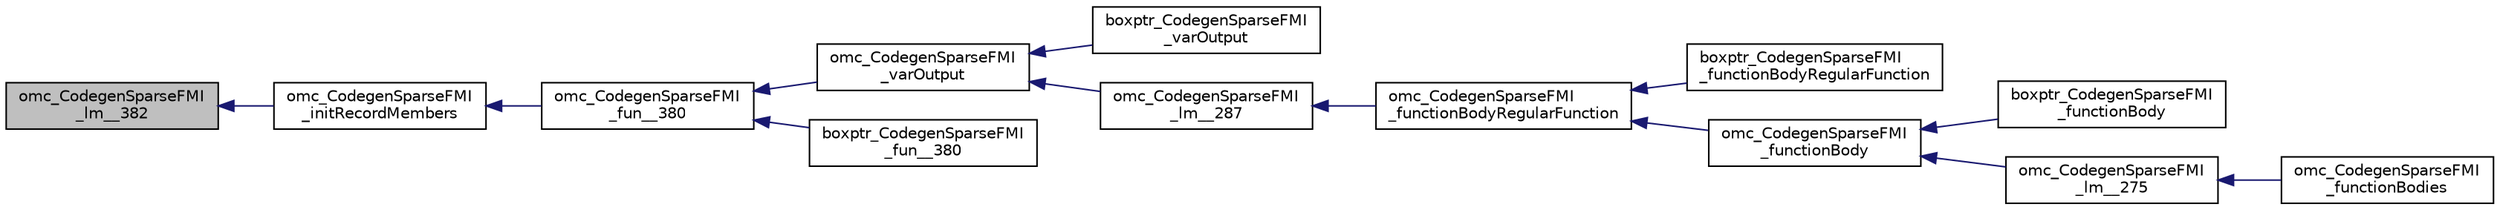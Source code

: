 digraph "omc_CodegenSparseFMI_lm__382"
{
  edge [fontname="Helvetica",fontsize="10",labelfontname="Helvetica",labelfontsize="10"];
  node [fontname="Helvetica",fontsize="10",shape=record];
  rankdir="LR";
  Node191405 [label="omc_CodegenSparseFMI\l_lm__382",height=0.2,width=0.4,color="black", fillcolor="grey75", style="filled", fontcolor="black"];
  Node191405 -> Node191406 [dir="back",color="midnightblue",fontsize="10",style="solid",fontname="Helvetica"];
  Node191406 [label="omc_CodegenSparseFMI\l_initRecordMembers",height=0.2,width=0.4,color="black", fillcolor="white", style="filled",URL="$da/d88/_codegen_sparse_f_m_i_8h.html#affad44c36c33b4fbcf4ce922a3fb7007"];
  Node191406 -> Node191407 [dir="back",color="midnightblue",fontsize="10",style="solid",fontname="Helvetica"];
  Node191407 [label="omc_CodegenSparseFMI\l_fun__380",height=0.2,width=0.4,color="black", fillcolor="white", style="filled",URL="$d1/d2e/_codegen_sparse_f_m_i_8c.html#aaa911d9974a0c23a0f19b3d145ceb68a"];
  Node191407 -> Node191408 [dir="back",color="midnightblue",fontsize="10",style="solid",fontname="Helvetica"];
  Node191408 [label="omc_CodegenSparseFMI\l_varOutput",height=0.2,width=0.4,color="black", fillcolor="white", style="filled",URL="$da/d88/_codegen_sparse_f_m_i_8h.html#a6abc11e2e454bee52c848b7d3f6e8cd6"];
  Node191408 -> Node191409 [dir="back",color="midnightblue",fontsize="10",style="solid",fontname="Helvetica"];
  Node191409 [label="boxptr_CodegenSparseFMI\l_varOutput",height=0.2,width=0.4,color="black", fillcolor="white", style="filled",URL="$da/d88/_codegen_sparse_f_m_i_8h.html#adb616be14e81858a08c479d6fcf43516"];
  Node191408 -> Node191410 [dir="back",color="midnightblue",fontsize="10",style="solid",fontname="Helvetica"];
  Node191410 [label="omc_CodegenSparseFMI\l_lm__287",height=0.2,width=0.4,color="black", fillcolor="white", style="filled",URL="$d1/d2e/_codegen_sparse_f_m_i_8c.html#a2a07816215a3e7202ceb4c575ecc27e5"];
  Node191410 -> Node191411 [dir="back",color="midnightblue",fontsize="10",style="solid",fontname="Helvetica"];
  Node191411 [label="omc_CodegenSparseFMI\l_functionBodyRegularFunction",height=0.2,width=0.4,color="black", fillcolor="white", style="filled",URL="$da/d88/_codegen_sparse_f_m_i_8h.html#a35f588d60d8560ad7c541738fc9bc5d0"];
  Node191411 -> Node191412 [dir="back",color="midnightblue",fontsize="10",style="solid",fontname="Helvetica"];
  Node191412 [label="boxptr_CodegenSparseFMI\l_functionBodyRegularFunction",height=0.2,width=0.4,color="black", fillcolor="white", style="filled",URL="$da/d88/_codegen_sparse_f_m_i_8h.html#ad0cd59d6ca1bf8ab02b015f235daadf1"];
  Node191411 -> Node191413 [dir="back",color="midnightblue",fontsize="10",style="solid",fontname="Helvetica"];
  Node191413 [label="omc_CodegenSparseFMI\l_functionBody",height=0.2,width=0.4,color="black", fillcolor="white", style="filled",URL="$da/d88/_codegen_sparse_f_m_i_8h.html#a8326dd08d50f77b343a0b1e9fdee90d6"];
  Node191413 -> Node191414 [dir="back",color="midnightblue",fontsize="10",style="solid",fontname="Helvetica"];
  Node191414 [label="boxptr_CodegenSparseFMI\l_functionBody",height=0.2,width=0.4,color="black", fillcolor="white", style="filled",URL="$da/d88/_codegen_sparse_f_m_i_8h.html#a1450c37977ff46f0a318f1740d46b3a2"];
  Node191413 -> Node191415 [dir="back",color="midnightblue",fontsize="10",style="solid",fontname="Helvetica"];
  Node191415 [label="omc_CodegenSparseFMI\l_lm__275",height=0.2,width=0.4,color="black", fillcolor="white", style="filled",URL="$d1/d2e/_codegen_sparse_f_m_i_8c.html#afa6f1fb10983410b266344362bafabb7"];
  Node191415 -> Node191416 [dir="back",color="midnightblue",fontsize="10",style="solid",fontname="Helvetica"];
  Node191416 [label="omc_CodegenSparseFMI\l_functionBodies",height=0.2,width=0.4,color="black", fillcolor="white", style="filled",URL="$da/d88/_codegen_sparse_f_m_i_8h.html#ad5d463f801d993e3be31d7c8963771af"];
  Node191407 -> Node191417 [dir="back",color="midnightblue",fontsize="10",style="solid",fontname="Helvetica"];
  Node191417 [label="boxptr_CodegenSparseFMI\l_fun__380",height=0.2,width=0.4,color="black", fillcolor="white", style="filled",URL="$d1/d2e/_codegen_sparse_f_m_i_8c.html#a1a21e5790c7c92d5cb6fae20596d915f"];
}
